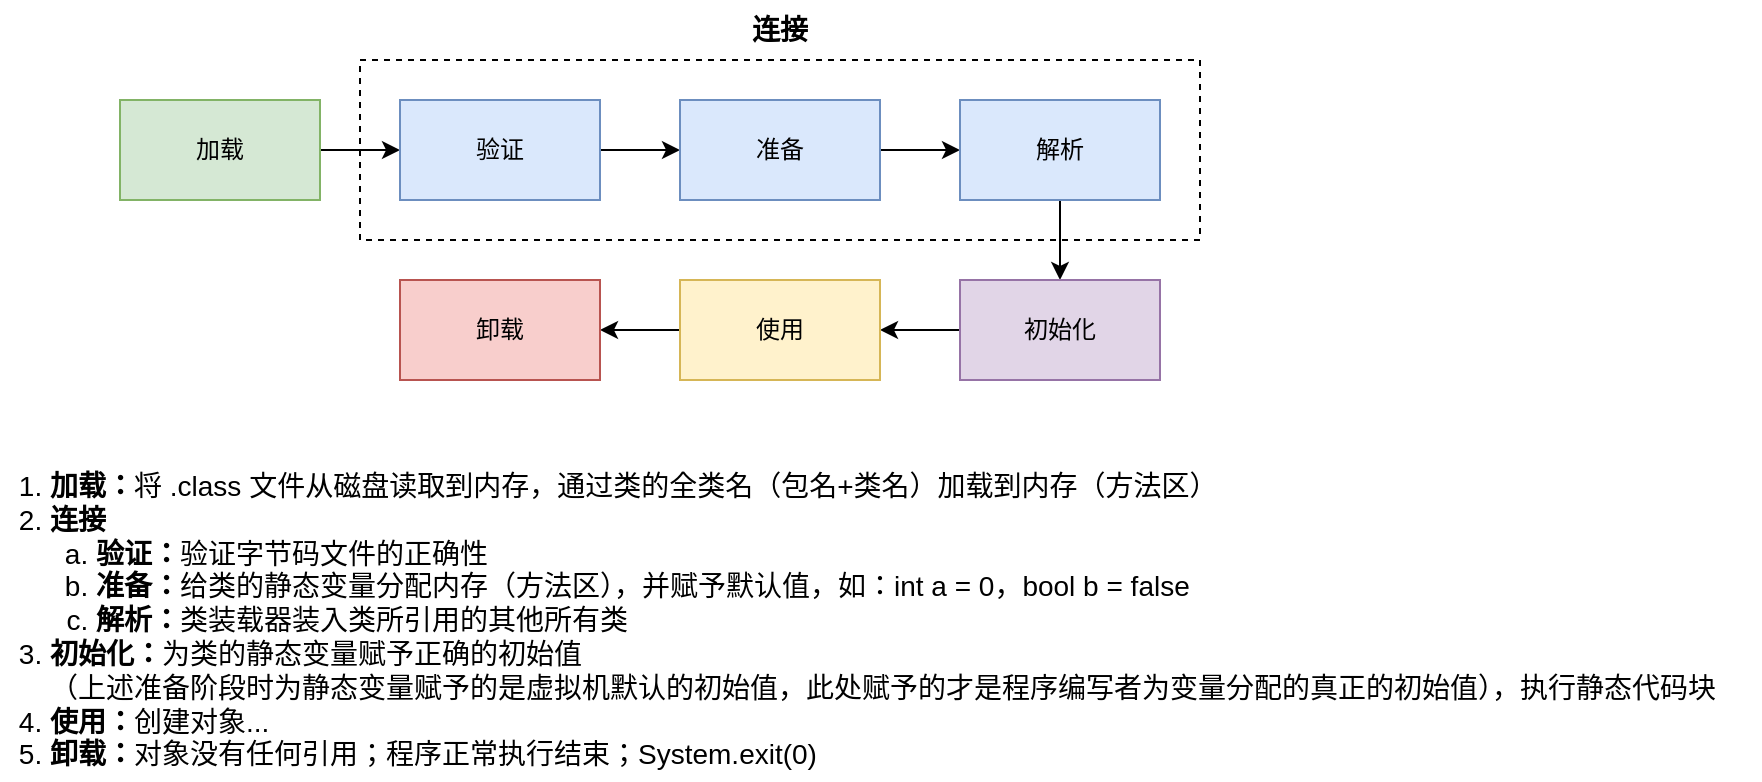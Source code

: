 <mxfile version="16.1.0" type="github">
  <diagram id="zVCf7z2-2lD_RfVQa9jk" name="Page-1">
    <mxGraphModel dx="1038" dy="547" grid="1" gridSize="10" guides="1" tooltips="1" connect="1" arrows="1" fold="1" page="1" pageScale="1" pageWidth="827" pageHeight="1169" math="0" shadow="0">
      <root>
        <mxCell id="0" />
        <mxCell id="1" parent="0" />
        <mxCell id="iPwPXOduqcn6cmdAG-xF-22" value="" style="rounded=0;whiteSpace=wrap;html=1;dashed=1;" vertex="1" parent="1">
          <mxGeometry x="280" y="120" width="420" height="90" as="geometry" />
        </mxCell>
        <mxCell id="iPwPXOduqcn6cmdAG-xF-16" style="edgeStyle=orthogonalEdgeStyle;rounded=0;orthogonalLoop=1;jettySize=auto;html=1;exitX=1;exitY=0.5;exitDx=0;exitDy=0;" edge="1" parent="1" source="iPwPXOduqcn6cmdAG-xF-1" target="iPwPXOduqcn6cmdAG-xF-10">
          <mxGeometry relative="1" as="geometry" />
        </mxCell>
        <mxCell id="iPwPXOduqcn6cmdAG-xF-1" value="加载" style="rounded=0;whiteSpace=wrap;html=1;fillColor=#d5e8d4;strokeColor=#82b366;" vertex="1" parent="1">
          <mxGeometry x="160" y="140" width="100" height="50" as="geometry" />
        </mxCell>
        <mxCell id="iPwPXOduqcn6cmdAG-xF-17" style="edgeStyle=orthogonalEdgeStyle;rounded=0;orthogonalLoop=1;jettySize=auto;html=1;exitX=1;exitY=0.5;exitDx=0;exitDy=0;entryX=0;entryY=0.5;entryDx=0;entryDy=0;" edge="1" parent="1" source="iPwPXOduqcn6cmdAG-xF-10" target="iPwPXOduqcn6cmdAG-xF-11">
          <mxGeometry relative="1" as="geometry" />
        </mxCell>
        <mxCell id="iPwPXOduqcn6cmdAG-xF-10" value="验证" style="rounded=0;whiteSpace=wrap;html=1;fillColor=#dae8fc;strokeColor=#6c8ebf;" vertex="1" parent="1">
          <mxGeometry x="300" y="140" width="100" height="50" as="geometry" />
        </mxCell>
        <mxCell id="iPwPXOduqcn6cmdAG-xF-18" style="edgeStyle=orthogonalEdgeStyle;rounded=0;orthogonalLoop=1;jettySize=auto;html=1;exitX=1;exitY=0.5;exitDx=0;exitDy=0;" edge="1" parent="1" source="iPwPXOduqcn6cmdAG-xF-11" target="iPwPXOduqcn6cmdAG-xF-12">
          <mxGeometry relative="1" as="geometry" />
        </mxCell>
        <mxCell id="iPwPXOduqcn6cmdAG-xF-11" value="准备" style="rounded=0;whiteSpace=wrap;html=1;fillColor=#dae8fc;strokeColor=#6c8ebf;" vertex="1" parent="1">
          <mxGeometry x="440" y="140" width="100" height="50" as="geometry" />
        </mxCell>
        <mxCell id="iPwPXOduqcn6cmdAG-xF-19" style="edgeStyle=orthogonalEdgeStyle;rounded=0;orthogonalLoop=1;jettySize=auto;html=1;exitX=0.5;exitY=1;exitDx=0;exitDy=0;" edge="1" parent="1" source="iPwPXOduqcn6cmdAG-xF-12" target="iPwPXOduqcn6cmdAG-xF-13">
          <mxGeometry relative="1" as="geometry" />
        </mxCell>
        <mxCell id="iPwPXOduqcn6cmdAG-xF-12" value="解析" style="rounded=0;whiteSpace=wrap;html=1;fillColor=#dae8fc;strokeColor=#6c8ebf;" vertex="1" parent="1">
          <mxGeometry x="580" y="140" width="100" height="50" as="geometry" />
        </mxCell>
        <mxCell id="iPwPXOduqcn6cmdAG-xF-20" style="edgeStyle=orthogonalEdgeStyle;rounded=0;orthogonalLoop=1;jettySize=auto;html=1;exitX=0;exitY=0.5;exitDx=0;exitDy=0;" edge="1" parent="1" source="iPwPXOduqcn6cmdAG-xF-13" target="iPwPXOduqcn6cmdAG-xF-14">
          <mxGeometry relative="1" as="geometry" />
        </mxCell>
        <mxCell id="iPwPXOduqcn6cmdAG-xF-13" value="初始化" style="rounded=0;whiteSpace=wrap;html=1;fillColor=#e1d5e7;strokeColor=#9673a6;" vertex="1" parent="1">
          <mxGeometry x="580" y="230" width="100" height="50" as="geometry" />
        </mxCell>
        <mxCell id="iPwPXOduqcn6cmdAG-xF-21" style="edgeStyle=orthogonalEdgeStyle;rounded=0;orthogonalLoop=1;jettySize=auto;html=1;exitX=0;exitY=0.5;exitDx=0;exitDy=0;" edge="1" parent="1" source="iPwPXOduqcn6cmdAG-xF-14" target="iPwPXOduqcn6cmdAG-xF-15">
          <mxGeometry relative="1" as="geometry" />
        </mxCell>
        <mxCell id="iPwPXOduqcn6cmdAG-xF-14" value="使用&lt;span style=&quot;color: rgba(0 , 0 , 0 , 0) ; font-family: monospace ; font-size: 0px&quot;&gt;%3CmxGraphModel%3E%3Croot%3E%3CmxCell%20id%3D%220%22%2F%3E%3CmxCell%20id%3D%221%22%20parent%3D%220%22%2F%3E%3CmxCell%20id%3D%222%22%20value%3D%22%E5%8A%A0%E8%BD%BD%22%20style%3D%22rounded%3D0%3BwhiteSpace%3Dwrap%3Bhtml%3D1%3B%22%20vertex%3D%221%22%20parent%3D%221%22%3E%3CmxGeometry%20x%3D%22100%22%20y%3D%22140%22%20width%3D%22100%22%20height%3D%2250%22%20as%3D%22geometry%22%2F%3E%3C%2FmxCell%3E%3C%2Froot%3E%3C%2FmxGraphModel%3E&lt;/span&gt;" style="rounded=0;whiteSpace=wrap;html=1;fillColor=#fff2cc;strokeColor=#d6b656;" vertex="1" parent="1">
          <mxGeometry x="440" y="230" width="100" height="50" as="geometry" />
        </mxCell>
        <mxCell id="iPwPXOduqcn6cmdAG-xF-15" value="卸载" style="rounded=0;whiteSpace=wrap;html=1;fillColor=#f8cecc;strokeColor=#b85450;" vertex="1" parent="1">
          <mxGeometry x="300" y="230" width="100" height="50" as="geometry" />
        </mxCell>
        <mxCell id="iPwPXOduqcn6cmdAG-xF-23" value="连接" style="text;html=1;strokeColor=none;fillColor=none;align=center;verticalAlign=middle;whiteSpace=wrap;rounded=0;dashed=1;fontStyle=1;fontSize=14;" vertex="1" parent="1">
          <mxGeometry x="460" y="90" width="60" height="30" as="geometry" />
        </mxCell>
        <mxCell id="iPwPXOduqcn6cmdAG-xF-24" value="&lt;div class=&quot;lake-content&quot;&gt;&lt;ol class=&quot;ne-ol&quot; style=&quot;margin: 0 ; padding-left: 23px&quot;&gt;&lt;li id=&quot;e01dd4caaf4bbcb19580e761bf207161_li_0&quot;&gt;&lt;strong&gt;加载：&lt;/strong&gt;&lt;span class=&quot;ne-text&quot;&gt;将 .class 文件从磁盘读取到内存，通过类的全类名（包名+类名）加载到内存（方法区）&lt;/span&gt;&lt;/li&gt;&lt;li id=&quot;1376f3cae4efca749c3eb792e5f71e69_li_1&quot;&gt;&lt;strong&gt;连接&lt;/strong&gt;&lt;/li&gt;&lt;/ol&gt;&lt;ol class=&quot;ne-list-wrap&quot; style=&quot;margin: 0 ; padding-left: 23px ; list-style: none&quot;&gt;&lt;ol class=&quot;ne-ol&quot; style=&quot;margin: 0 ; padding-left: 23px ; list-style: lower-alpha&quot;&gt;&lt;li id=&quot;c0ce566b4e61ea8c8279e6e2c2a037f5_li_2&quot;&gt;&lt;strong&gt;验证：&lt;/strong&gt;&lt;span class=&quot;ne-text&quot;&gt;验证字节码文件的正确性&lt;/span&gt;&lt;/li&gt;&lt;li id=&quot;27653aad46146d265d1297ba561fbb0e_li_3&quot;&gt;&lt;strong&gt;准备：&lt;/strong&gt;&lt;span class=&quot;ne-text&quot;&gt;给类的静态变量分配内存（方法区），并赋予默认值，如：int a = 0，bool b = false&lt;/span&gt;&lt;/li&gt;&lt;/ol&gt;&lt;/ol&gt;&lt;ol class=&quot;ne-list-wrap&quot; style=&quot;margin: 0 ; padding-left: 23px ; list-style: none&quot;&gt;&lt;ol start=&quot;3&quot; class=&quot;ne-ol&quot; style=&quot;margin: 0 ; padding-left: 23px ; list-style: lower-alpha&quot;&gt;&lt;li id=&quot;f4ca2ff20ffba264e961633a22337f1b_li_4&quot;&gt;&lt;strong&gt;解析：&lt;/strong&gt;&lt;span class=&quot;ne-text&quot;&gt;类装载器装入类所引用的其他所有类&lt;/span&gt;&lt;/li&gt;&lt;/ol&gt;&lt;/ol&gt;&lt;ol start=&quot;3&quot; class=&quot;ne-ol&quot; style=&quot;margin: 0 ; padding-left: 23px&quot;&gt;&lt;li id=&quot;cc8603f72250bb791c1f71b9885f6fb0_li_5&quot;&gt;&lt;strong&gt;初始化：&lt;/strong&gt;&lt;span class=&quot;ne-text&quot;&gt;为类的静态变量赋予正确的初始值&lt;br&gt;&lt;/span&gt;（上述准备阶段时为静态变量赋予的是虚拟机默认的初始值，此处赋予的才是程序编写者为变量分配的真正的初始值），执行静态代码块&lt;/li&gt;&lt;li id=&quot;52f4c19d991faaf21ce4c8ce4be0ca44_li_6&quot;&gt;&lt;strong&gt;使用：&lt;/strong&gt;&lt;span class=&quot;ne-text&quot;&gt;创建对象...&lt;/span&gt;&lt;/li&gt;&lt;/ol&gt;&lt;ol start=&quot;5&quot; class=&quot;ne-ol&quot; style=&quot;margin: 0 ; padding-left: 23px&quot;&gt;&lt;li id=&quot;da6a18f044af6619fe6505e78f0f56a7_li_7&quot;&gt;&lt;strong&gt;卸载：&lt;/strong&gt;&lt;span class=&quot;ne-text&quot;&gt;对象没有任何引用；程序正常执行结束；System.exit(0)&lt;/span&gt;&lt;/li&gt;&lt;/ol&gt;&lt;/div&gt;" style="text;html=1;align=left;verticalAlign=middle;resizable=0;points=[];autosize=1;strokeColor=none;fillColor=none;fontSize=14;" vertex="1" parent="1">
          <mxGeometry x="100" y="320" width="880" height="160" as="geometry" />
        </mxCell>
      </root>
    </mxGraphModel>
  </diagram>
</mxfile>
